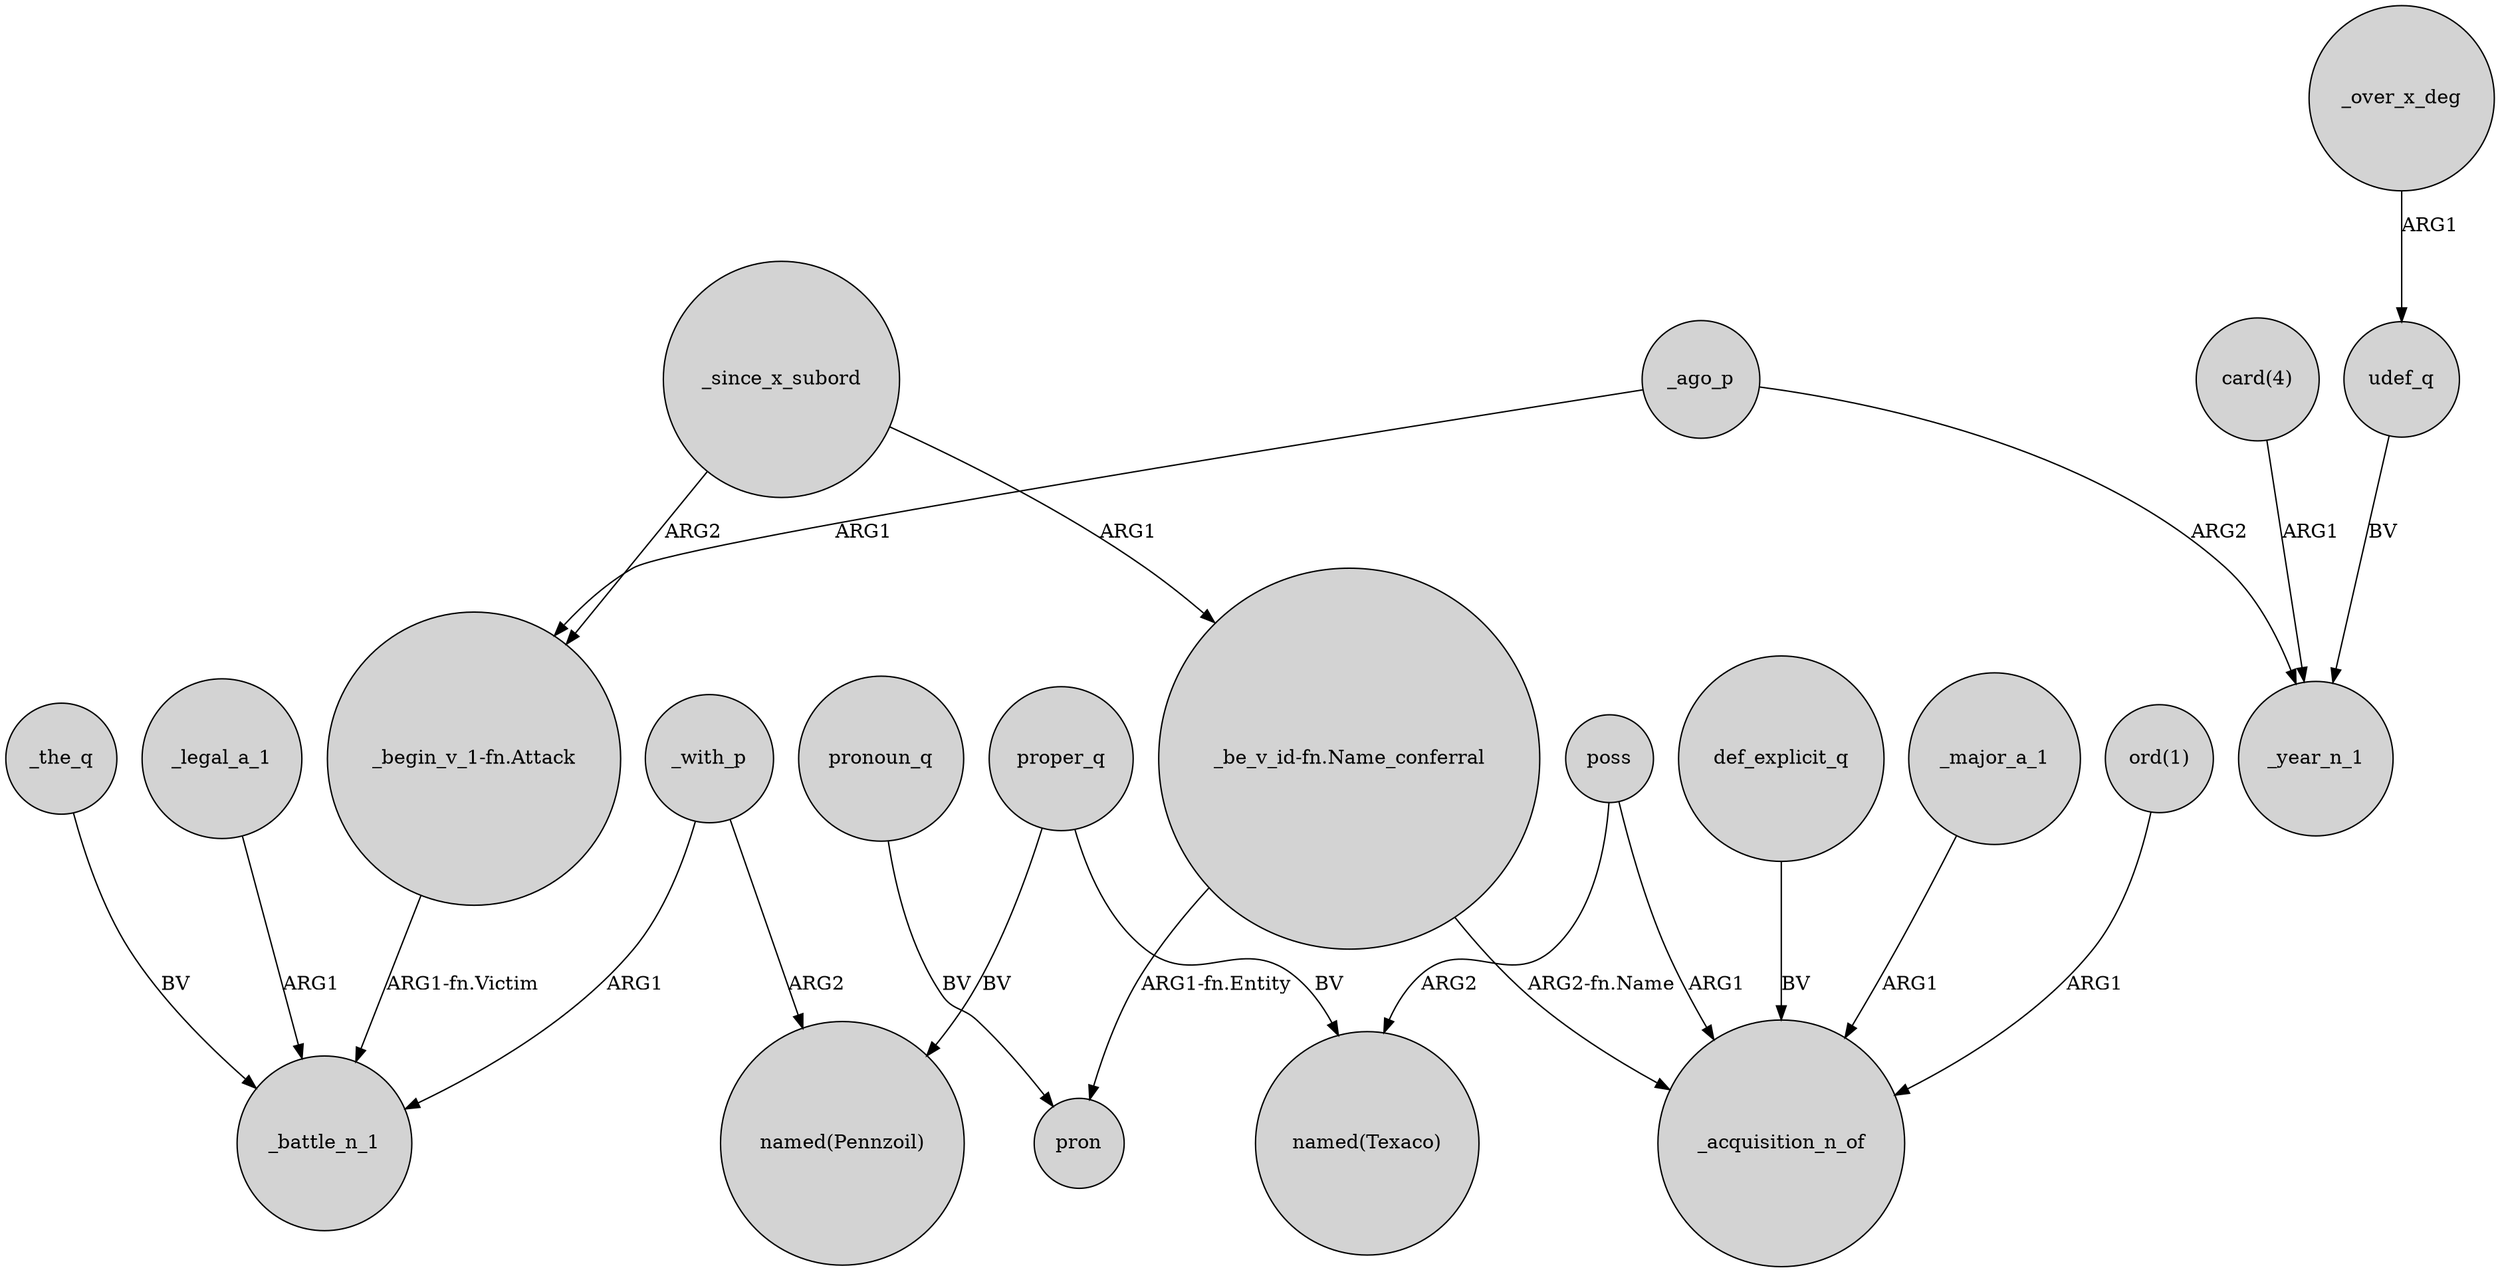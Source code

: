 digraph {
	node [shape=circle style=filled]
	_since_x_subord -> "_begin_v_1-fn.Attack" [label=ARG2]
	"_be_v_id-fn.Name_conferral" -> _acquisition_n_of [label="ARG2-fn.Name"]
	poss -> "named(Texaco)" [label=ARG2]
	"card(4)" -> _year_n_1 [label=ARG1]
	_since_x_subord -> "_be_v_id-fn.Name_conferral" [label=ARG1]
	proper_q -> "named(Texaco)" [label=BV]
	def_explicit_q -> _acquisition_n_of [label=BV]
	_with_p -> _battle_n_1 [label=ARG1]
	_ago_p -> "_begin_v_1-fn.Attack" [label=ARG1]
	_with_p -> "named(Pennzoil)" [label=ARG2]
	pronoun_q -> pron [label=BV]
	_major_a_1 -> _acquisition_n_of [label=ARG1]
	"ord(1)" -> _acquisition_n_of [label=ARG1]
	"_be_v_id-fn.Name_conferral" -> pron [label="ARG1-fn.Entity"]
	_the_q -> _battle_n_1 [label=BV]
	proper_q -> "named(Pennzoil)" [label=BV]
	_ago_p -> _year_n_1 [label=ARG2]
	udef_q -> _year_n_1 [label=BV]
	"_begin_v_1-fn.Attack" -> _battle_n_1 [label="ARG1-fn.Victim"]
	_over_x_deg -> udef_q [label=ARG1]
	poss -> _acquisition_n_of [label=ARG1]
	_legal_a_1 -> _battle_n_1 [label=ARG1]
}
